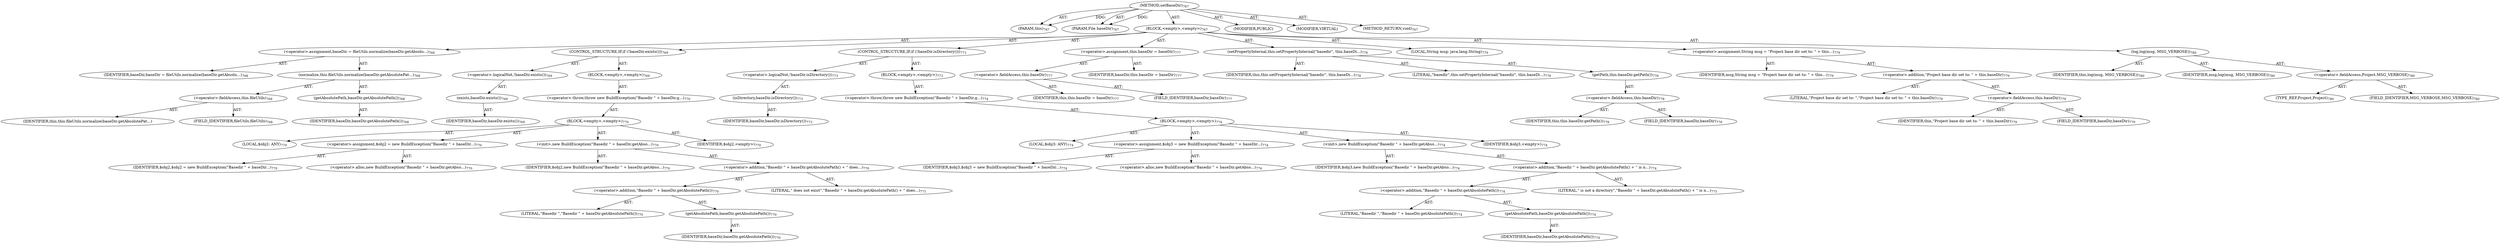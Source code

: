 digraph "setBaseDir" {  
"111669149737" [label = <(METHOD,setBaseDir)<SUB>767</SUB>> ]
"115964117022" [label = <(PARAM,this)<SUB>767</SUB>> ]
"115964117108" [label = <(PARAM,File baseDir)<SUB>767</SUB>> ]
"25769803825" [label = <(BLOCK,&lt;empty&gt;,&lt;empty&gt;)<SUB>767</SUB>> ]
"30064771250" [label = <(&lt;operator&gt;.assignment,baseDir = fileUtils.normalize(baseDir.getAbsolu...)<SUB>768</SUB>> ]
"68719476978" [label = <(IDENTIFIER,baseDir,baseDir = fileUtils.normalize(baseDir.getAbsolu...)<SUB>768</SUB>> ]
"30064771251" [label = <(normalize,this.fileUtils.normalize(baseDir.getAbsolutePat...)<SUB>768</SUB>> ]
"30064771252" [label = <(&lt;operator&gt;.fieldAccess,this.fileUtils)<SUB>768</SUB>> ]
"68719476979" [label = <(IDENTIFIER,this,this.fileUtils.normalize(baseDir.getAbsolutePat...)> ]
"55834574896" [label = <(FIELD_IDENTIFIER,fileUtils,fileUtils)<SUB>768</SUB>> ]
"30064771253" [label = <(getAbsolutePath,baseDir.getAbsolutePath())<SUB>768</SUB>> ]
"68719476980" [label = <(IDENTIFIER,baseDir,baseDir.getAbsolutePath())<SUB>768</SUB>> ]
"47244640262" [label = <(CONTROL_STRUCTURE,IF,if (!baseDir.exists()))<SUB>769</SUB>> ]
"30064771254" [label = <(&lt;operator&gt;.logicalNot,!baseDir.exists())<SUB>769</SUB>> ]
"30064771255" [label = <(exists,baseDir.exists())<SUB>769</SUB>> ]
"68719476981" [label = <(IDENTIFIER,baseDir,baseDir.exists())<SUB>769</SUB>> ]
"25769803826" [label = <(BLOCK,&lt;empty&gt;,&lt;empty&gt;)<SUB>769</SUB>> ]
"30064771256" [label = <(&lt;operator&gt;.throw,throw new BuildException(&quot;Basedir &quot; + baseDir.g...)<SUB>770</SUB>> ]
"25769803827" [label = <(BLOCK,&lt;empty&gt;,&lt;empty&gt;)<SUB>770</SUB>> ]
"94489280528" [label = <(LOCAL,$obj2: ANY)<SUB>770</SUB>> ]
"30064771257" [label = <(&lt;operator&gt;.assignment,$obj2 = new BuildException(&quot;Basedir &quot; + baseDir...)<SUB>770</SUB>> ]
"68719476982" [label = <(IDENTIFIER,$obj2,$obj2 = new BuildException(&quot;Basedir &quot; + baseDir...)<SUB>770</SUB>> ]
"30064771258" [label = <(&lt;operator&gt;.alloc,new BuildException(&quot;Basedir &quot; + baseDir.getAbso...)<SUB>770</SUB>> ]
"30064771259" [label = <(&lt;init&gt;,new BuildException(&quot;Basedir &quot; + baseDir.getAbso...)<SUB>770</SUB>> ]
"68719476983" [label = <(IDENTIFIER,$obj2,new BuildException(&quot;Basedir &quot; + baseDir.getAbso...)<SUB>770</SUB>> ]
"30064771260" [label = <(&lt;operator&gt;.addition,&quot;Basedir &quot; + baseDir.getAbsolutePath() + &quot; does...)<SUB>770</SUB>> ]
"30064771261" [label = <(&lt;operator&gt;.addition,&quot;Basedir &quot; + baseDir.getAbsolutePath())<SUB>770</SUB>> ]
"90194313238" [label = <(LITERAL,&quot;Basedir &quot;,&quot;Basedir &quot; + baseDir.getAbsolutePath())<SUB>770</SUB>> ]
"30064771262" [label = <(getAbsolutePath,baseDir.getAbsolutePath())<SUB>770</SUB>> ]
"68719476984" [label = <(IDENTIFIER,baseDir,baseDir.getAbsolutePath())<SUB>770</SUB>> ]
"90194313239" [label = <(LITERAL,&quot; does not exist&quot;,&quot;Basedir &quot; + baseDir.getAbsolutePath() + &quot; does...)<SUB>771</SUB>> ]
"68719476985" [label = <(IDENTIFIER,$obj2,&lt;empty&gt;)<SUB>770</SUB>> ]
"47244640263" [label = <(CONTROL_STRUCTURE,IF,if (!baseDir.isDirectory()))<SUB>773</SUB>> ]
"30064771263" [label = <(&lt;operator&gt;.logicalNot,!baseDir.isDirectory())<SUB>773</SUB>> ]
"30064771264" [label = <(isDirectory,baseDir.isDirectory())<SUB>773</SUB>> ]
"68719476986" [label = <(IDENTIFIER,baseDir,baseDir.isDirectory())<SUB>773</SUB>> ]
"25769803828" [label = <(BLOCK,&lt;empty&gt;,&lt;empty&gt;)<SUB>773</SUB>> ]
"30064771265" [label = <(&lt;operator&gt;.throw,throw new BuildException(&quot;Basedir &quot; + baseDir.g...)<SUB>774</SUB>> ]
"25769803829" [label = <(BLOCK,&lt;empty&gt;,&lt;empty&gt;)<SUB>774</SUB>> ]
"94489280529" [label = <(LOCAL,$obj3: ANY)<SUB>774</SUB>> ]
"30064771266" [label = <(&lt;operator&gt;.assignment,$obj3 = new BuildException(&quot;Basedir &quot; + baseDir...)<SUB>774</SUB>> ]
"68719476987" [label = <(IDENTIFIER,$obj3,$obj3 = new BuildException(&quot;Basedir &quot; + baseDir...)<SUB>774</SUB>> ]
"30064771267" [label = <(&lt;operator&gt;.alloc,new BuildException(&quot;Basedir &quot; + baseDir.getAbso...)<SUB>774</SUB>> ]
"30064771268" [label = <(&lt;init&gt;,new BuildException(&quot;Basedir &quot; + baseDir.getAbso...)<SUB>774</SUB>> ]
"68719476988" [label = <(IDENTIFIER,$obj3,new BuildException(&quot;Basedir &quot; + baseDir.getAbso...)<SUB>774</SUB>> ]
"30064771269" [label = <(&lt;operator&gt;.addition,&quot;Basedir &quot; + baseDir.getAbsolutePath() + &quot; is n...)<SUB>774</SUB>> ]
"30064771270" [label = <(&lt;operator&gt;.addition,&quot;Basedir &quot; + baseDir.getAbsolutePath())<SUB>774</SUB>> ]
"90194313240" [label = <(LITERAL,&quot;Basedir &quot;,&quot;Basedir &quot; + baseDir.getAbsolutePath())<SUB>774</SUB>> ]
"30064771271" [label = <(getAbsolutePath,baseDir.getAbsolutePath())<SUB>774</SUB>> ]
"68719476989" [label = <(IDENTIFIER,baseDir,baseDir.getAbsolutePath())<SUB>774</SUB>> ]
"90194313241" [label = <(LITERAL,&quot; is not a directory&quot;,&quot;Basedir &quot; + baseDir.getAbsolutePath() + &quot; is n...)<SUB>775</SUB>> ]
"68719476990" [label = <(IDENTIFIER,$obj3,&lt;empty&gt;)<SUB>774</SUB>> ]
"30064771272" [label = <(&lt;operator&gt;.assignment,this.baseDir = baseDir)<SUB>777</SUB>> ]
"30064771273" [label = <(&lt;operator&gt;.fieldAccess,this.baseDir)<SUB>777</SUB>> ]
"68719476772" [label = <(IDENTIFIER,this,this.baseDir = baseDir)<SUB>777</SUB>> ]
"55834574897" [label = <(FIELD_IDENTIFIER,baseDir,baseDir)<SUB>777</SUB>> ]
"68719476991" [label = <(IDENTIFIER,baseDir,this.baseDir = baseDir)<SUB>777</SUB>> ]
"30064771274" [label = <(setPropertyInternal,this.setPropertyInternal(&quot;basedir&quot;, this.baseDi...)<SUB>778</SUB>> ]
"68719476774" [label = <(IDENTIFIER,this,this.setPropertyInternal(&quot;basedir&quot;, this.baseDi...)<SUB>778</SUB>> ]
"90194313242" [label = <(LITERAL,&quot;basedir&quot;,this.setPropertyInternal(&quot;basedir&quot;, this.baseDi...)<SUB>778</SUB>> ]
"30064771275" [label = <(getPath,this.baseDir.getPath())<SUB>778</SUB>> ]
"30064771276" [label = <(&lt;operator&gt;.fieldAccess,this.baseDir)<SUB>778</SUB>> ]
"68719476773" [label = <(IDENTIFIER,this,this.baseDir.getPath())<SUB>778</SUB>> ]
"55834574898" [label = <(FIELD_IDENTIFIER,baseDir,baseDir)<SUB>778</SUB>> ]
"94489280530" [label = <(LOCAL,String msg: java.lang.String)<SUB>779</SUB>> ]
"30064771277" [label = <(&lt;operator&gt;.assignment,String msg = &quot;Project base dir set to: &quot; + this...)<SUB>779</SUB>> ]
"68719476992" [label = <(IDENTIFIER,msg,String msg = &quot;Project base dir set to: &quot; + this...)<SUB>779</SUB>> ]
"30064771278" [label = <(&lt;operator&gt;.addition,&quot;Project base dir set to: &quot; + this.baseDir)<SUB>779</SUB>> ]
"90194313243" [label = <(LITERAL,&quot;Project base dir set to: &quot;,&quot;Project base dir set to: &quot; + this.baseDir)<SUB>779</SUB>> ]
"30064771279" [label = <(&lt;operator&gt;.fieldAccess,this.baseDir)<SUB>779</SUB>> ]
"68719476775" [label = <(IDENTIFIER,this,&quot;Project base dir set to: &quot; + this.baseDir)<SUB>779</SUB>> ]
"55834574899" [label = <(FIELD_IDENTIFIER,baseDir,baseDir)<SUB>779</SUB>> ]
"30064771280" [label = <(log,log(msg, MSG_VERBOSE))<SUB>780</SUB>> ]
"68719476776" [label = <(IDENTIFIER,this,log(msg, MSG_VERBOSE))<SUB>780</SUB>> ]
"68719476993" [label = <(IDENTIFIER,msg,log(msg, MSG_VERBOSE))<SUB>780</SUB>> ]
"30064771281" [label = <(&lt;operator&gt;.fieldAccess,Project.MSG_VERBOSE)<SUB>780</SUB>> ]
"180388626438" [label = <(TYPE_REF,Project,Project)<SUB>780</SUB>> ]
"55834574900" [label = <(FIELD_IDENTIFIER,MSG_VERBOSE,MSG_VERBOSE)<SUB>780</SUB>> ]
"133143986305" [label = <(MODIFIER,PUBLIC)> ]
"133143986306" [label = <(MODIFIER,VIRTUAL)> ]
"128849018921" [label = <(METHOD_RETURN,void)<SUB>767</SUB>> ]
  "111669149737" -> "115964117022"  [ label = "AST: "] 
  "111669149737" -> "115964117108"  [ label = "AST: "] 
  "111669149737" -> "25769803825"  [ label = "AST: "] 
  "111669149737" -> "133143986305"  [ label = "AST: "] 
  "111669149737" -> "133143986306"  [ label = "AST: "] 
  "111669149737" -> "128849018921"  [ label = "AST: "] 
  "25769803825" -> "30064771250"  [ label = "AST: "] 
  "25769803825" -> "47244640262"  [ label = "AST: "] 
  "25769803825" -> "47244640263"  [ label = "AST: "] 
  "25769803825" -> "30064771272"  [ label = "AST: "] 
  "25769803825" -> "30064771274"  [ label = "AST: "] 
  "25769803825" -> "94489280530"  [ label = "AST: "] 
  "25769803825" -> "30064771277"  [ label = "AST: "] 
  "25769803825" -> "30064771280"  [ label = "AST: "] 
  "30064771250" -> "68719476978"  [ label = "AST: "] 
  "30064771250" -> "30064771251"  [ label = "AST: "] 
  "30064771251" -> "30064771252"  [ label = "AST: "] 
  "30064771251" -> "30064771253"  [ label = "AST: "] 
  "30064771252" -> "68719476979"  [ label = "AST: "] 
  "30064771252" -> "55834574896"  [ label = "AST: "] 
  "30064771253" -> "68719476980"  [ label = "AST: "] 
  "47244640262" -> "30064771254"  [ label = "AST: "] 
  "47244640262" -> "25769803826"  [ label = "AST: "] 
  "30064771254" -> "30064771255"  [ label = "AST: "] 
  "30064771255" -> "68719476981"  [ label = "AST: "] 
  "25769803826" -> "30064771256"  [ label = "AST: "] 
  "30064771256" -> "25769803827"  [ label = "AST: "] 
  "25769803827" -> "94489280528"  [ label = "AST: "] 
  "25769803827" -> "30064771257"  [ label = "AST: "] 
  "25769803827" -> "30064771259"  [ label = "AST: "] 
  "25769803827" -> "68719476985"  [ label = "AST: "] 
  "30064771257" -> "68719476982"  [ label = "AST: "] 
  "30064771257" -> "30064771258"  [ label = "AST: "] 
  "30064771259" -> "68719476983"  [ label = "AST: "] 
  "30064771259" -> "30064771260"  [ label = "AST: "] 
  "30064771260" -> "30064771261"  [ label = "AST: "] 
  "30064771260" -> "90194313239"  [ label = "AST: "] 
  "30064771261" -> "90194313238"  [ label = "AST: "] 
  "30064771261" -> "30064771262"  [ label = "AST: "] 
  "30064771262" -> "68719476984"  [ label = "AST: "] 
  "47244640263" -> "30064771263"  [ label = "AST: "] 
  "47244640263" -> "25769803828"  [ label = "AST: "] 
  "30064771263" -> "30064771264"  [ label = "AST: "] 
  "30064771264" -> "68719476986"  [ label = "AST: "] 
  "25769803828" -> "30064771265"  [ label = "AST: "] 
  "30064771265" -> "25769803829"  [ label = "AST: "] 
  "25769803829" -> "94489280529"  [ label = "AST: "] 
  "25769803829" -> "30064771266"  [ label = "AST: "] 
  "25769803829" -> "30064771268"  [ label = "AST: "] 
  "25769803829" -> "68719476990"  [ label = "AST: "] 
  "30064771266" -> "68719476987"  [ label = "AST: "] 
  "30064771266" -> "30064771267"  [ label = "AST: "] 
  "30064771268" -> "68719476988"  [ label = "AST: "] 
  "30064771268" -> "30064771269"  [ label = "AST: "] 
  "30064771269" -> "30064771270"  [ label = "AST: "] 
  "30064771269" -> "90194313241"  [ label = "AST: "] 
  "30064771270" -> "90194313240"  [ label = "AST: "] 
  "30064771270" -> "30064771271"  [ label = "AST: "] 
  "30064771271" -> "68719476989"  [ label = "AST: "] 
  "30064771272" -> "30064771273"  [ label = "AST: "] 
  "30064771272" -> "68719476991"  [ label = "AST: "] 
  "30064771273" -> "68719476772"  [ label = "AST: "] 
  "30064771273" -> "55834574897"  [ label = "AST: "] 
  "30064771274" -> "68719476774"  [ label = "AST: "] 
  "30064771274" -> "90194313242"  [ label = "AST: "] 
  "30064771274" -> "30064771275"  [ label = "AST: "] 
  "30064771275" -> "30064771276"  [ label = "AST: "] 
  "30064771276" -> "68719476773"  [ label = "AST: "] 
  "30064771276" -> "55834574898"  [ label = "AST: "] 
  "30064771277" -> "68719476992"  [ label = "AST: "] 
  "30064771277" -> "30064771278"  [ label = "AST: "] 
  "30064771278" -> "90194313243"  [ label = "AST: "] 
  "30064771278" -> "30064771279"  [ label = "AST: "] 
  "30064771279" -> "68719476775"  [ label = "AST: "] 
  "30064771279" -> "55834574899"  [ label = "AST: "] 
  "30064771280" -> "68719476776"  [ label = "AST: "] 
  "30064771280" -> "68719476993"  [ label = "AST: "] 
  "30064771280" -> "30064771281"  [ label = "AST: "] 
  "30064771281" -> "180388626438"  [ label = "AST: "] 
  "30064771281" -> "55834574900"  [ label = "AST: "] 
  "111669149737" -> "115964117022"  [ label = "DDG: "] 
  "111669149737" -> "115964117108"  [ label = "DDG: "] 
}
